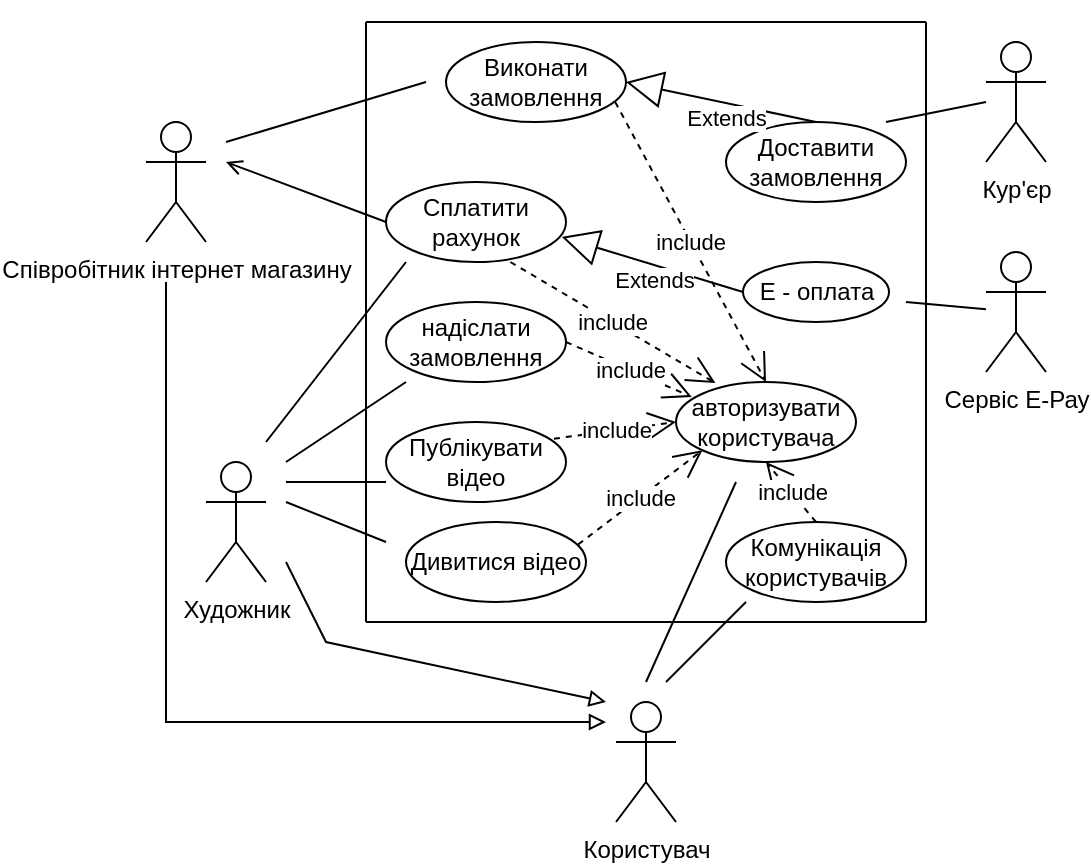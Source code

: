 <?xml version="1.0" encoding="UTF-8"?>
<mxfile version="20.3.0" type="device"><diagram id="C5RBs43oDa-KdzZeNtuy" name="Page-1"><mxGraphModel dx="903" dy="476" grid="1" gridSize="10" guides="1" tooltips="1" connect="1" arrows="1" fold="1" page="1" pageScale="1" pageWidth="827" pageHeight="1169" math="0" shadow="0"><root><mxCell id="WIyWlLk6GJQsqaUBKTNV-0"/><mxCell id="WIyWlLk6GJQsqaUBKTNV-1" parent="WIyWlLk6GJQsqaUBKTNV-0"/><mxCell id="G-kSt4gdIhqtjPEof6VX-0" value="Сервіс Е-Рау" style="shape=umlActor;verticalLabelPosition=bottom;verticalAlign=top;html=1;" vertex="1" parent="WIyWlLk6GJQsqaUBKTNV-1"><mxGeometry x="530" y="215" width="30" height="60" as="geometry"/></mxCell><mxCell id="G-kSt4gdIhqtjPEof6VX-1" value="Кур'єр" style="shape=umlActor;verticalLabelPosition=bottom;verticalAlign=top;html=1;" vertex="1" parent="WIyWlLk6GJQsqaUBKTNV-1"><mxGeometry x="530" y="110" width="30" height="60" as="geometry"/></mxCell><mxCell id="G-kSt4gdIhqtjPEof6VX-18" style="edgeStyle=none;rounded=0;orthogonalLoop=1;jettySize=auto;html=1;endArrow=block;endFill=0;" edge="1" parent="WIyWlLk6GJQsqaUBKTNV-1"><mxGeometry relative="1" as="geometry"><mxPoint x="340" y="450" as="targetPoint"/><mxPoint x="120" y="230" as="sourcePoint"/><Array as="points"><mxPoint x="120" y="450"/></Array></mxGeometry></mxCell><mxCell id="G-kSt4gdIhqtjPEof6VX-2" value="Співробітник інтернет магазину" style="shape=umlActor;verticalLabelPosition=bottom;verticalAlign=top;html=1;" vertex="1" parent="WIyWlLk6GJQsqaUBKTNV-1"><mxGeometry x="110" y="150" width="30" height="60" as="geometry"/></mxCell><mxCell id="G-kSt4gdIhqtjPEof6VX-20" style="edgeStyle=none;rounded=0;orthogonalLoop=1;jettySize=auto;html=1;endArrow=block;endFill=0;" edge="1" parent="WIyWlLk6GJQsqaUBKTNV-1"><mxGeometry relative="1" as="geometry"><mxPoint x="340" y="440" as="targetPoint"/><mxPoint x="180" y="370" as="sourcePoint"/><Array as="points"><mxPoint x="200" y="410"/></Array></mxGeometry></mxCell><mxCell id="G-kSt4gdIhqtjPEof6VX-3" value="Художник" style="shape=umlActor;verticalLabelPosition=bottom;verticalAlign=top;html=1;" vertex="1" parent="WIyWlLk6GJQsqaUBKTNV-1"><mxGeometry x="140" y="320" width="30" height="60" as="geometry"/></mxCell><mxCell id="G-kSt4gdIhqtjPEof6VX-4" value="Користувач" style="shape=umlActor;verticalLabelPosition=bottom;verticalAlign=top;html=1;" vertex="1" parent="WIyWlLk6GJQsqaUBKTNV-1"><mxGeometry x="345" y="440" width="30" height="60" as="geometry"/></mxCell><mxCell id="G-kSt4gdIhqtjPEof6VX-7" value="" style="line;strokeWidth=1;fillColor=none;align=left;verticalAlign=middle;spacingTop=-1;spacingLeft=3;spacingRight=3;rotatable=0;labelPosition=right;points=[];portConstraint=eastwest;strokeColor=inherit;" vertex="1" parent="WIyWlLk6GJQsqaUBKTNV-1"><mxGeometry x="220" y="90" width="280" height="20" as="geometry"/></mxCell><mxCell id="G-kSt4gdIhqtjPEof6VX-8" value="" style="line;strokeWidth=1;fillColor=none;align=left;verticalAlign=middle;spacingTop=-1;spacingLeft=3;spacingRight=3;rotatable=0;labelPosition=right;points=[];portConstraint=eastwest;strokeColor=inherit;" vertex="1" parent="WIyWlLk6GJQsqaUBKTNV-1"><mxGeometry x="220" y="390" width="280" height="20" as="geometry"/></mxCell><mxCell id="G-kSt4gdIhqtjPEof6VX-11" value="" style="line;strokeWidth=1;fillColor=none;align=left;verticalAlign=middle;spacingTop=-1;spacingLeft=3;spacingRight=3;rotatable=0;labelPosition=right;points=[];portConstraint=eastwest;strokeColor=inherit;direction=south;" vertex="1" parent="WIyWlLk6GJQsqaUBKTNV-1"><mxGeometry x="210" y="100" width="20" height="300" as="geometry"/></mxCell><mxCell id="G-kSt4gdIhqtjPEof6VX-12" value="" style="line;strokeWidth=1;fillColor=none;align=left;verticalAlign=middle;spacingTop=-1;spacingLeft=3;spacingRight=3;rotatable=0;labelPosition=right;points=[];portConstraint=eastwest;strokeColor=inherit;direction=south;" vertex="1" parent="WIyWlLk6GJQsqaUBKTNV-1"><mxGeometry x="490" y="100" width="20" height="300" as="geometry"/></mxCell><mxCell id="G-kSt4gdIhqtjPEof6VX-13" value="надіслати замовлення" style="ellipse;whiteSpace=wrap;html=1;" vertex="1" parent="WIyWlLk6GJQsqaUBKTNV-1"><mxGeometry x="230" y="240" width="90" height="40" as="geometry"/></mxCell><mxCell id="G-kSt4gdIhqtjPEof6VX-15" value="авторизувати користувача" style="ellipse;whiteSpace=wrap;html=1;" vertex="1" parent="WIyWlLk6GJQsqaUBKTNV-1"><mxGeometry x="375" y="280" width="90" height="40" as="geometry"/></mxCell><mxCell id="G-kSt4gdIhqtjPEof6VX-22" value="include" style="endArrow=open;endSize=12;dashed=1;html=1;rounded=0;exitX=1;exitY=0.5;exitDx=0;exitDy=0;entryX=0.088;entryY=0.187;entryDx=0;entryDy=0;entryPerimeter=0;" edge="1" parent="WIyWlLk6GJQsqaUBKTNV-1" source="G-kSt4gdIhqtjPEof6VX-13" target="G-kSt4gdIhqtjPEof6VX-15"><mxGeometry width="160" relative="1" as="geometry"><mxPoint x="340" y="270" as="sourcePoint"/><mxPoint x="500" y="270" as="targetPoint"/></mxGeometry></mxCell><mxCell id="G-kSt4gdIhqtjPEof6VX-25" value="" style="edgeStyle=none;orthogonalLoop=1;jettySize=auto;html=1;rounded=0;endArrow=none;endFill=0;" edge="1" parent="WIyWlLk6GJQsqaUBKTNV-1"><mxGeometry width="80" relative="1" as="geometry"><mxPoint x="180" y="340" as="sourcePoint"/><mxPoint x="230" y="360" as="targetPoint"/><Array as="points"/></mxGeometry></mxCell><mxCell id="G-kSt4gdIhqtjPEof6VX-26" value="" style="edgeStyle=none;orthogonalLoop=1;jettySize=auto;html=1;rounded=0;endArrow=none;endFill=0;" edge="1" parent="WIyWlLk6GJQsqaUBKTNV-1"><mxGeometry width="80" relative="1" as="geometry"><mxPoint x="360" y="430" as="sourcePoint"/><mxPoint x="405" y="330" as="targetPoint"/><Array as="points"/></mxGeometry></mxCell><mxCell id="G-kSt4gdIhqtjPEof6VX-27" value="Сплатити рахунок" style="ellipse;whiteSpace=wrap;html=1;" vertex="1" parent="WIyWlLk6GJQsqaUBKTNV-1"><mxGeometry x="230" y="180" width="90" height="40" as="geometry"/></mxCell><mxCell id="G-kSt4gdIhqtjPEof6VX-28" value="" style="edgeStyle=none;orthogonalLoop=1;jettySize=auto;html=1;rounded=0;endArrow=none;endFill=0;" edge="1" parent="WIyWlLk6GJQsqaUBKTNV-1"><mxGeometry width="80" relative="1" as="geometry"><mxPoint x="170" y="310" as="sourcePoint"/><mxPoint x="240" y="220" as="targetPoint"/><Array as="points"/></mxGeometry></mxCell><mxCell id="G-kSt4gdIhqtjPEof6VX-32" value="" style="edgeStyle=none;rounded=0;orthogonalLoop=1;jettySize=auto;html=1;endArrow=none;endFill=0;" edge="1" parent="WIyWlLk6GJQsqaUBKTNV-1" target="G-kSt4gdIhqtjPEof6VX-0"><mxGeometry relative="1" as="geometry"><mxPoint x="490" y="240" as="sourcePoint"/></mxGeometry></mxCell><mxCell id="G-kSt4gdIhqtjPEof6VX-29" value="Е - оплата" style="ellipse;whiteSpace=wrap;html=1;" vertex="1" parent="WIyWlLk6GJQsqaUBKTNV-1"><mxGeometry x="408.5" y="220" width="73" height="30" as="geometry"/></mxCell><mxCell id="G-kSt4gdIhqtjPEof6VX-31" value="Extends" style="endArrow=block;endSize=16;endFill=0;html=1;rounded=0;exitX=0;exitY=0.5;exitDx=0;exitDy=0;entryX=0.977;entryY=0.687;entryDx=0;entryDy=0;entryPerimeter=0;" edge="1" parent="WIyWlLk6GJQsqaUBKTNV-1" source="G-kSt4gdIhqtjPEof6VX-29" target="G-kSt4gdIhqtjPEof6VX-27"><mxGeometry x="-0.069" y="7" width="160" relative="1" as="geometry"><mxPoint x="400" y="300" as="sourcePoint"/><mxPoint x="560" y="300" as="targetPoint"/><mxPoint as="offset"/></mxGeometry></mxCell><mxCell id="G-kSt4gdIhqtjPEof6VX-33" value="Комунікація користувачів" style="ellipse;whiteSpace=wrap;html=1;" vertex="1" parent="WIyWlLk6GJQsqaUBKTNV-1"><mxGeometry x="400" y="350" width="90" height="40" as="geometry"/></mxCell><mxCell id="G-kSt4gdIhqtjPEof6VX-34" value="" style="edgeStyle=none;orthogonalLoop=1;jettySize=auto;html=1;rounded=0;endArrow=none;endFill=0;entryX=0.111;entryY=1;entryDx=0;entryDy=0;entryPerimeter=0;" edge="1" parent="WIyWlLk6GJQsqaUBKTNV-1" target="G-kSt4gdIhqtjPEof6VX-33"><mxGeometry width="80" relative="1" as="geometry"><mxPoint x="370" y="430" as="sourcePoint"/><mxPoint x="410" y="380" as="targetPoint"/><Array as="points"/></mxGeometry></mxCell><mxCell id="G-kSt4gdIhqtjPEof6VX-35" value="Дивитися відео" style="ellipse;whiteSpace=wrap;html=1;" vertex="1" parent="WIyWlLk6GJQsqaUBKTNV-1"><mxGeometry x="240" y="350" width="90" height="40" as="geometry"/></mxCell><mxCell id="G-kSt4gdIhqtjPEof6VX-37" value="" style="edgeStyle=none;orthogonalLoop=1;jettySize=auto;html=1;rounded=0;endArrow=open;endFill=0;exitX=0;exitY=0.5;exitDx=0;exitDy=0;" edge="1" parent="WIyWlLk6GJQsqaUBKTNV-1" source="G-kSt4gdIhqtjPEof6VX-27"><mxGeometry width="80" relative="1" as="geometry"><mxPoint x="260.0" y="180" as="sourcePoint"/><mxPoint x="150" y="170" as="targetPoint"/><Array as="points"/></mxGeometry></mxCell><mxCell id="G-kSt4gdIhqtjPEof6VX-38" value="Публікувати відео" style="ellipse;whiteSpace=wrap;html=1;" vertex="1" parent="WIyWlLk6GJQsqaUBKTNV-1"><mxGeometry x="230" y="300" width="90" height="40" as="geometry"/></mxCell><mxCell id="G-kSt4gdIhqtjPEof6VX-40" value="Доставити замовлення" style="ellipse;whiteSpace=wrap;html=1;" vertex="1" parent="WIyWlLk6GJQsqaUBKTNV-1"><mxGeometry x="400" y="150" width="90" height="40" as="geometry"/></mxCell><mxCell id="G-kSt4gdIhqtjPEof6VX-41" value="" style="edgeStyle=none;rounded=0;orthogonalLoop=1;jettySize=auto;html=1;endArrow=none;endFill=0;" edge="1" parent="WIyWlLk6GJQsqaUBKTNV-1"><mxGeometry relative="1" as="geometry"><mxPoint x="480" y="150" as="sourcePoint"/><mxPoint x="530" y="140" as="targetPoint"/></mxGeometry></mxCell><mxCell id="G-kSt4gdIhqtjPEof6VX-43" value="include" style="endArrow=open;endSize=12;dashed=1;html=1;rounded=0;exitX=0.933;exitY=0.209;exitDx=0;exitDy=0;entryX=0;entryY=0.5;entryDx=0;entryDy=0;exitPerimeter=0;" edge="1" parent="WIyWlLk6GJQsqaUBKTNV-1" source="G-kSt4gdIhqtjPEof6VX-38" target="G-kSt4gdIhqtjPEof6VX-15"><mxGeometry width="160" relative="1" as="geometry"><mxPoint x="330.0" y="200" as="sourcePoint"/><mxPoint x="353.8" y="253.12" as="targetPoint"/></mxGeometry></mxCell><mxCell id="G-kSt4gdIhqtjPEof6VX-44" value="" style="edgeStyle=none;orthogonalLoop=1;jettySize=auto;html=1;rounded=0;endArrow=none;endFill=0;entryX=0;entryY=0.75;entryDx=0;entryDy=0;entryPerimeter=0;" edge="1" parent="WIyWlLk6GJQsqaUBKTNV-1" target="G-kSt4gdIhqtjPEof6VX-38"><mxGeometry width="80" relative="1" as="geometry"><mxPoint x="180" y="330" as="sourcePoint"/><mxPoint x="250.0" y="230" as="targetPoint"/><Array as="points"/></mxGeometry></mxCell><mxCell id="G-kSt4gdIhqtjPEof6VX-45" value="" style="edgeStyle=none;orthogonalLoop=1;jettySize=auto;html=1;rounded=0;endArrow=none;endFill=0;" edge="1" parent="WIyWlLk6GJQsqaUBKTNV-1"><mxGeometry width="80" relative="1" as="geometry"><mxPoint x="180" y="320" as="sourcePoint"/><mxPoint x="240" y="280" as="targetPoint"/><Array as="points"/></mxGeometry></mxCell><mxCell id="G-kSt4gdIhqtjPEof6VX-46" value="include" style="endArrow=open;endSize=12;dashed=1;html=1;rounded=0;exitX=0.957;exitY=0.28;exitDx=0;exitDy=0;entryX=0;entryY=1;entryDx=0;entryDy=0;exitPerimeter=0;" edge="1" parent="WIyWlLk6GJQsqaUBKTNV-1" source="G-kSt4gdIhqtjPEof6VX-35" target="G-kSt4gdIhqtjPEof6VX-15"><mxGeometry width="160" relative="1" as="geometry"><mxPoint x="323.97" y="318.36" as="sourcePoint"/><mxPoint x="355.96" y="291.2" as="targetPoint"/></mxGeometry></mxCell><mxCell id="G-kSt4gdIhqtjPEof6VX-48" value="include" style="endArrow=open;endSize=12;dashed=1;html=1;rounded=0;exitX=0.691;exitY=1;exitDx=0;exitDy=0;entryX=0.219;entryY=0.013;entryDx=0;entryDy=0;entryPerimeter=0;exitPerimeter=0;" edge="1" parent="WIyWlLk6GJQsqaUBKTNV-1" source="G-kSt4gdIhqtjPEof6VX-27" target="G-kSt4gdIhqtjPEof6VX-15"><mxGeometry width="160" relative="1" as="geometry"><mxPoint x="343.97" y="338.36" as="sourcePoint"/><mxPoint x="375.96" y="311.2" as="targetPoint"/></mxGeometry></mxCell><mxCell id="G-kSt4gdIhqtjPEof6VX-49" value="Виконати замовлення" style="ellipse;whiteSpace=wrap;html=1;" vertex="1" parent="WIyWlLk6GJQsqaUBKTNV-1"><mxGeometry x="260" y="110" width="90" height="40" as="geometry"/></mxCell><mxCell id="G-kSt4gdIhqtjPEof6VX-50" value="" style="edgeStyle=none;orthogonalLoop=1;jettySize=auto;html=1;rounded=0;endArrow=none;endFill=0;" edge="1" parent="WIyWlLk6GJQsqaUBKTNV-1"><mxGeometry width="80" relative="1" as="geometry"><mxPoint x="150.0" y="160" as="sourcePoint"/><mxPoint x="250" y="130" as="targetPoint"/><Array as="points"/></mxGeometry></mxCell><mxCell id="G-kSt4gdIhqtjPEof6VX-51" value="include" style="endArrow=open;endSize=12;dashed=1;html=1;rounded=0;exitX=0.5;exitY=0;exitDx=0;exitDy=0;entryX=0.5;entryY=1;entryDx=0;entryDy=0;" edge="1" parent="WIyWlLk6GJQsqaUBKTNV-1" source="G-kSt4gdIhqtjPEof6VX-33" target="G-kSt4gdIhqtjPEof6VX-15"><mxGeometry width="160" relative="1" as="geometry"><mxPoint x="326.13" y="371.2" as="sourcePoint"/><mxPoint x="407.413" y="324.245" as="targetPoint"/></mxGeometry></mxCell><mxCell id="G-kSt4gdIhqtjPEof6VX-52" value="include" style="endArrow=open;endSize=12;dashed=1;html=1;rounded=0;exitX=0.94;exitY=0.75;exitDx=0;exitDy=0;exitPerimeter=0;" edge="1" parent="WIyWlLk6GJQsqaUBKTNV-1" source="G-kSt4gdIhqtjPEof6VX-49"><mxGeometry width="160" relative="1" as="geometry"><mxPoint x="326.587" y="224.245" as="sourcePoint"/><mxPoint x="420" y="280" as="targetPoint"/></mxGeometry></mxCell><mxCell id="G-kSt4gdIhqtjPEof6VX-53" value="Extends" style="endArrow=block;endSize=16;endFill=0;html=1;rounded=0;exitX=0.5;exitY=0;exitDx=0;exitDy=0;entryX=1;entryY=0.5;entryDx=0;entryDy=0;" edge="1" parent="WIyWlLk6GJQsqaUBKTNV-1" source="G-kSt4gdIhqtjPEof6VX-40" target="G-kSt4gdIhqtjPEof6VX-49"><mxGeometry x="-0.069" y="7" width="160" relative="1" as="geometry"><mxPoint x="410.0" y="160" as="sourcePoint"/><mxPoint x="340.0" y="210" as="targetPoint"/><mxPoint as="offset"/></mxGeometry></mxCell></root></mxGraphModel></diagram></mxfile>